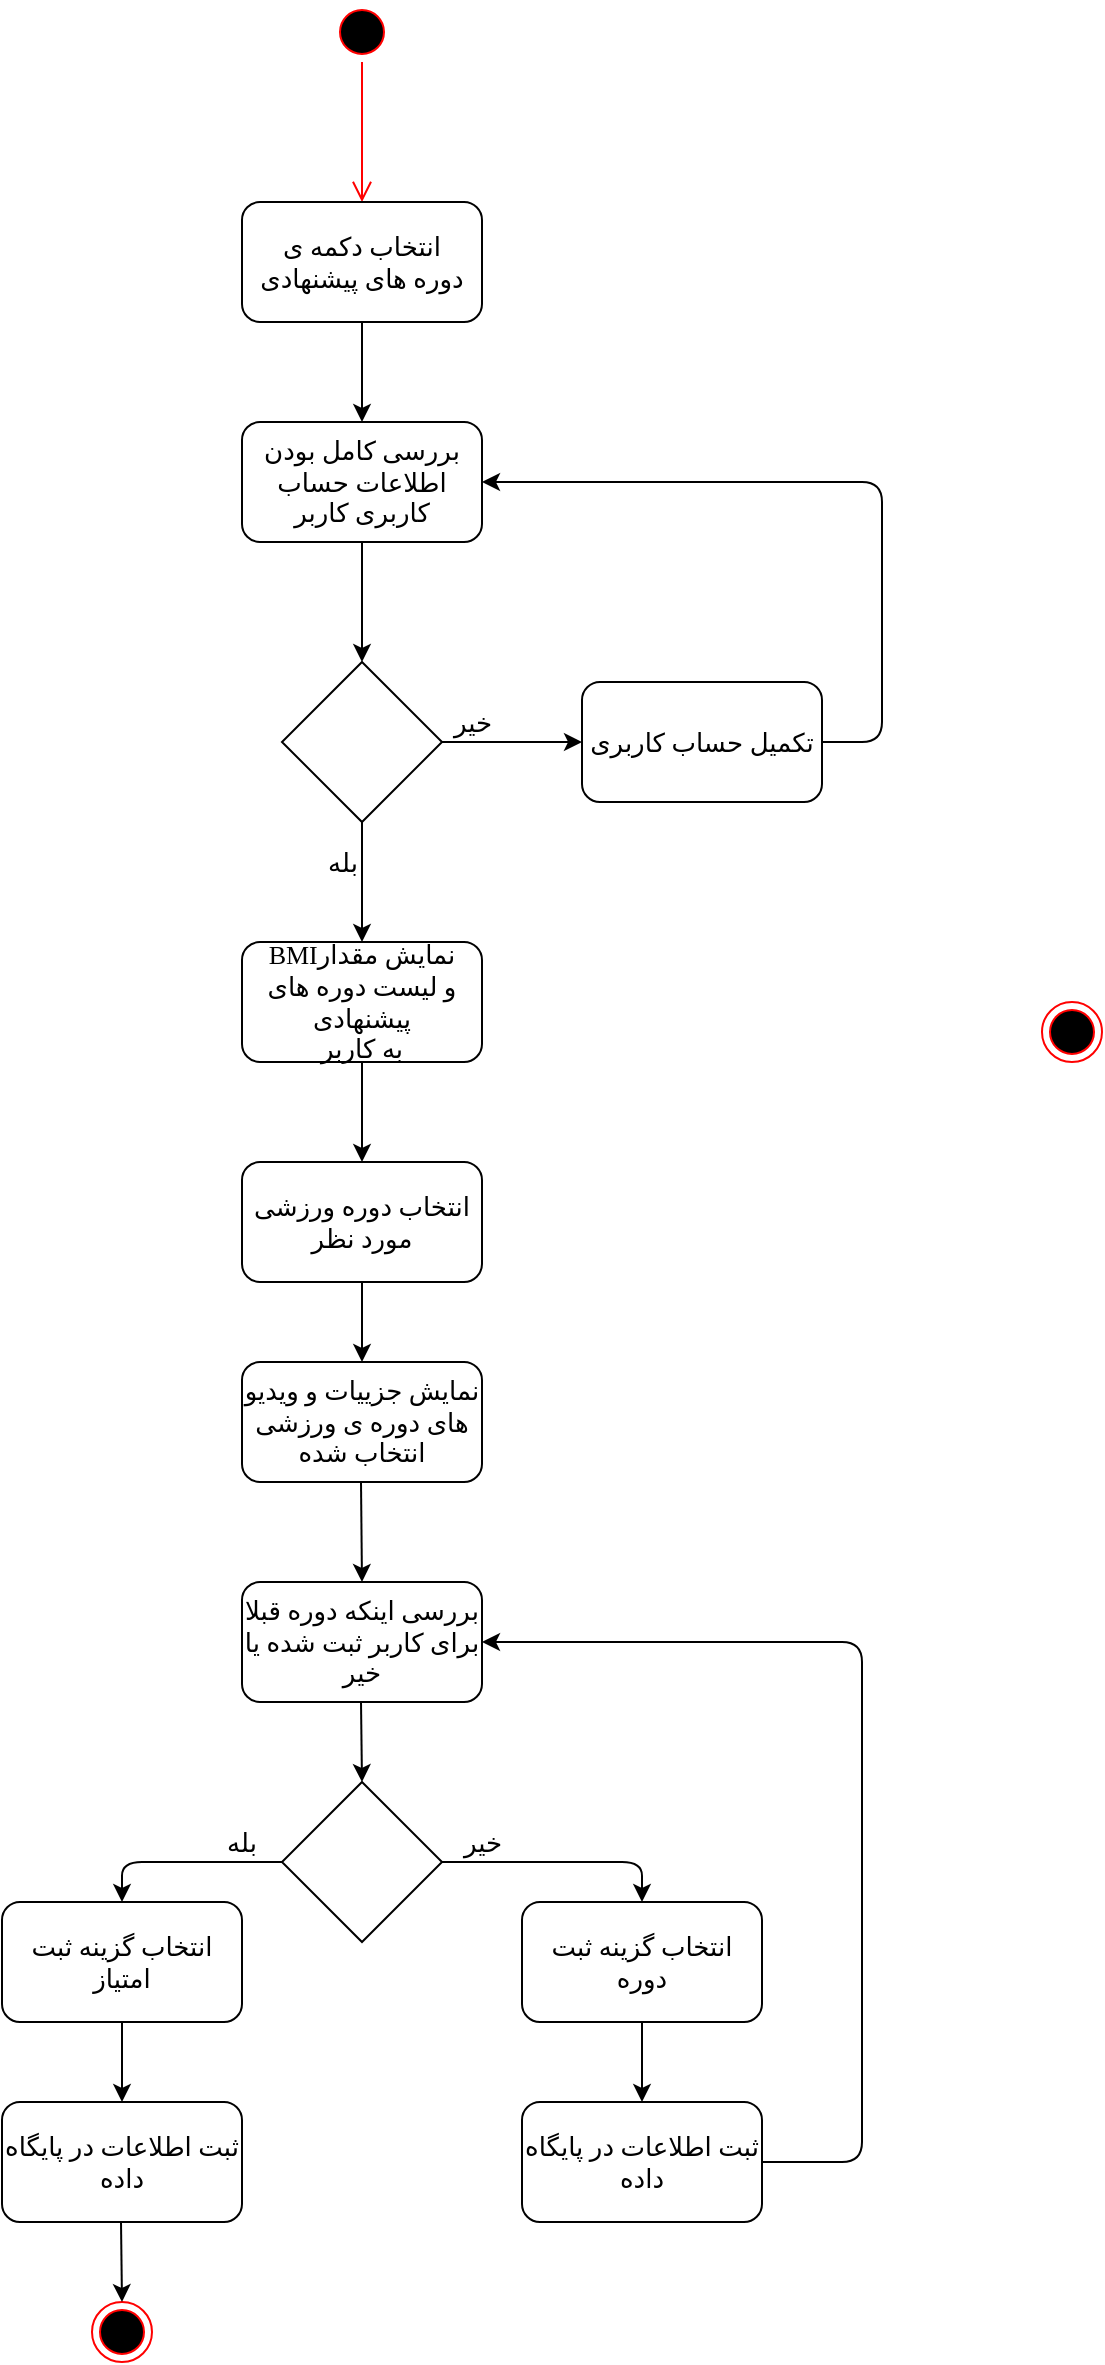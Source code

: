 <mxfile version="14.8.0" type="github">
  <diagram id="ZJVrBKJgZ6AO6duT7ITB" name="Page-1">
    <mxGraphModel dx="1632" dy="436" grid="1" gridSize="10" guides="1" tooltips="1" connect="1" arrows="1" fold="1" page="1" pageScale="1" pageWidth="850" pageHeight="1100" math="0" shadow="0">
      <root>
        <mxCell id="0" />
        <mxCell id="1" parent="0" />
        <mxCell id="iygFAxfcVMYQyXbJ4-kD-1" value="" style="ellipse;html=1;shape=startState;fillColor=#000000;strokeColor=#ff0000;" parent="1" vertex="1">
          <mxGeometry x="145" y="60" width="30" height="30" as="geometry" />
        </mxCell>
        <mxCell id="iygFAxfcVMYQyXbJ4-kD-2" value="" style="edgeStyle=orthogonalEdgeStyle;html=1;verticalAlign=bottom;endArrow=open;endSize=8;strokeColor=#ff0000;entryX=0.5;entryY=0;entryDx=0;entryDy=0;" parent="1" source="iygFAxfcVMYQyXbJ4-kD-1" target="iygFAxfcVMYQyXbJ4-kD-4" edge="1">
          <mxGeometry relative="1" as="geometry">
            <mxPoint x="160" y="150" as="targetPoint" />
          </mxGeometry>
        </mxCell>
        <mxCell id="iygFAxfcVMYQyXbJ4-kD-3" value="" style="edgeStyle=orthogonalEdgeStyle;rounded=0;orthogonalLoop=1;jettySize=auto;html=1;" parent="1" source="iygFAxfcVMYQyXbJ4-kD-4" edge="1">
          <mxGeometry relative="1" as="geometry">
            <mxPoint x="160" y="270" as="targetPoint" />
          </mxGeometry>
        </mxCell>
        <mxCell id="iygFAxfcVMYQyXbJ4-kD-4" value="&lt;div style=&quot;font-size: 13px&quot;&gt;&lt;font style=&quot;font-size: 13px&quot; face=&quot;B Zar&quot;&gt;انتخاب دکمه ی &lt;br&gt;&lt;/font&gt;&lt;/div&gt;&lt;div style=&quot;font-size: 13px&quot;&gt;&lt;font style=&quot;font-size: 13px&quot; face=&quot;B Zar&quot;&gt;دوره های پیشنهادی&lt;/font&gt;&lt;br&gt;&lt;/div&gt;" style="rounded=1;whiteSpace=wrap;html=1;" parent="1" vertex="1">
          <mxGeometry x="100" y="160" width="120" height="60" as="geometry" />
        </mxCell>
        <mxCell id="iygFAxfcVMYQyXbJ4-kD-5" style="edgeStyle=orthogonalEdgeStyle;rounded=0;orthogonalLoop=1;jettySize=auto;html=1;entryX=0.5;entryY=0;entryDx=0;entryDy=0;" parent="1" source="iygFAxfcVMYQyXbJ4-kD-6" edge="1">
          <mxGeometry relative="1" as="geometry">
            <mxPoint x="160" y="640" as="targetPoint" />
          </mxGeometry>
        </mxCell>
        <mxCell id="iygFAxfcVMYQyXbJ4-kD-6" value="&lt;font face=&quot;B Zar&quot; style=&quot;font-size: 13px&quot;&gt;BMIنمایش مقدار&lt;br&gt;و&amp;nbsp;لیست دوره های پیشنهادی&lt;br&gt;&amp;nbsp;به کاربر&amp;nbsp;&lt;/font&gt;" style="rounded=1;whiteSpace=wrap;html=1;" parent="1" vertex="1">
          <mxGeometry x="100" y="530" width="120" height="60" as="geometry" />
        </mxCell>
        <mxCell id="ygSJgp5q-DFjQj9yv-WD-1" value="&lt;font face=&quot;B Zar&quot;&gt;&lt;span style=&quot;font-size: 13px&quot;&gt;بررسی کامل بودن اطلاعات حساب کاربری کاربر&lt;/span&gt;&lt;/font&gt;" style="rounded=1;whiteSpace=wrap;html=1;" vertex="1" parent="1">
          <mxGeometry x="100" y="270" width="120" height="60" as="geometry" />
        </mxCell>
        <mxCell id="ygSJgp5q-DFjQj9yv-WD-2" value="" style="rhombus;whiteSpace=wrap;html=1;fontFamily=B Zar;fontSize=13;" vertex="1" parent="1">
          <mxGeometry x="120" y="390" width="80" height="80" as="geometry" />
        </mxCell>
        <mxCell id="ygSJgp5q-DFjQj9yv-WD-3" value="" style="edgeStyle=orthogonalEdgeStyle;rounded=0;orthogonalLoop=1;jettySize=auto;html=1;exitX=0.5;exitY=1;exitDx=0;exitDy=0;" edge="1" parent="1" source="ygSJgp5q-DFjQj9yv-WD-1">
          <mxGeometry relative="1" as="geometry">
            <mxPoint x="170" y="230" as="sourcePoint" />
            <mxPoint x="160" y="390" as="targetPoint" />
          </mxGeometry>
        </mxCell>
        <mxCell id="ygSJgp5q-DFjQj9yv-WD-4" value="" style="ellipse;html=1;shape=endState;fillColor=#000000;strokeColor=#ff0000;" vertex="1" parent="1">
          <mxGeometry x="500" y="560" width="30" height="30" as="geometry" />
        </mxCell>
        <mxCell id="ygSJgp5q-DFjQj9yv-WD-5" value="" style="edgeStyle=orthogonalEdgeStyle;rounded=0;orthogonalLoop=1;jettySize=auto;html=1;exitX=0.5;exitY=1;exitDx=0;exitDy=0;entryX=0.5;entryY=0;entryDx=0;entryDy=0;" edge="1" parent="1" source="ygSJgp5q-DFjQj9yv-WD-2" target="iygFAxfcVMYQyXbJ4-kD-6">
          <mxGeometry relative="1" as="geometry">
            <mxPoint x="170" y="340" as="sourcePoint" />
            <mxPoint x="170" y="400" as="targetPoint" />
          </mxGeometry>
        </mxCell>
        <mxCell id="ygSJgp5q-DFjQj9yv-WD-6" value="" style="endArrow=classic;html=1;exitX=1;exitY=0.5;exitDx=0;exitDy=0;" edge="1" parent="1" source="ygSJgp5q-DFjQj9yv-WD-2">
          <mxGeometry width="50" height="50" relative="1" as="geometry">
            <mxPoint x="360" y="480" as="sourcePoint" />
            <mxPoint x="270" y="430" as="targetPoint" />
          </mxGeometry>
        </mxCell>
        <mxCell id="ygSJgp5q-DFjQj9yv-WD-7" value="&lt;font face=&quot;B Zar&quot;&gt;&lt;span style=&quot;font-size: 13px&quot;&gt;تکمیل حساب کاربری&lt;/span&gt;&lt;/font&gt;" style="rounded=1;whiteSpace=wrap;html=1;" vertex="1" parent="1">
          <mxGeometry x="270" y="400" width="120" height="60" as="geometry" />
        </mxCell>
        <mxCell id="ygSJgp5q-DFjQj9yv-WD-8" value="" style="endArrow=classic;html=1;exitX=1;exitY=0.5;exitDx=0;exitDy=0;entryX=1;entryY=0.5;entryDx=0;entryDy=0;" edge="1" parent="1" source="ygSJgp5q-DFjQj9yv-WD-7" target="ygSJgp5q-DFjQj9yv-WD-1">
          <mxGeometry width="50" height="50" relative="1" as="geometry">
            <mxPoint x="360" y="370" as="sourcePoint" />
            <mxPoint x="410" y="320" as="targetPoint" />
            <Array as="points">
              <mxPoint x="420" y="430" />
              <mxPoint x="420" y="300" />
            </Array>
          </mxGeometry>
        </mxCell>
        <mxCell id="ygSJgp5q-DFjQj9yv-WD-9" value="&lt;font face=&quot;B Zar&quot; style=&quot;font-size: 13px&quot;&gt;خیر&lt;/font&gt;" style="text;html=1;align=center;verticalAlign=middle;resizable=0;points=[];autosize=1;strokeColor=none;" vertex="1" parent="1">
          <mxGeometry x="200" y="410" width="30" height="20" as="geometry" />
        </mxCell>
        <mxCell id="ygSJgp5q-DFjQj9yv-WD-10" value="&lt;font face=&quot;B Zar&quot; style=&quot;font-size: 13px&quot;&gt;بله&lt;/font&gt;" style="text;html=1;align=center;verticalAlign=middle;resizable=0;points=[];autosize=1;strokeColor=none;" vertex="1" parent="1">
          <mxGeometry x="140" y="480" width="20" height="20" as="geometry" />
        </mxCell>
        <mxCell id="ygSJgp5q-DFjQj9yv-WD-11" value="" style="edgeStyle=orthogonalEdgeStyle;rounded=0;orthogonalLoop=1;jettySize=auto;html=1;" edge="1" parent="1" source="ygSJgp5q-DFjQj9yv-WD-12">
          <mxGeometry relative="1" as="geometry">
            <mxPoint x="160" y="740" as="targetPoint" />
          </mxGeometry>
        </mxCell>
        <mxCell id="ygSJgp5q-DFjQj9yv-WD-12" value="&lt;div&gt;&lt;font style=&quot;font-size: 13px&quot; face=&quot;B Zar&quot;&gt;انتخاب دوره ورزشی مورد نظر&lt;/font&gt;&lt;/div&gt;" style="rounded=1;whiteSpace=wrap;html=1;" vertex="1" parent="1">
          <mxGeometry x="100" y="640" width="120" height="60" as="geometry" />
        </mxCell>
        <mxCell id="ygSJgp5q-DFjQj9yv-WD-13" value="" style="ellipse;html=1;shape=endState;fillColor=#000000;strokeColor=#ff0000;" vertex="1" parent="1">
          <mxGeometry x="25" y="1210" width="30" height="30" as="geometry" />
        </mxCell>
        <mxCell id="ygSJgp5q-DFjQj9yv-WD-14" value="&lt;font style=&quot;font-size: 13px&quot; face=&quot;B Zar&quot;&gt;ثبت اطلاعات در پایگاه داده&lt;/font&gt;" style="rounded=1;whiteSpace=wrap;html=1;" vertex="1" parent="1">
          <mxGeometry x="-20" y="1110" width="120" height="60" as="geometry" />
        </mxCell>
        <mxCell id="ygSJgp5q-DFjQj9yv-WD-15" value="" style="endArrow=classic;html=1;" edge="1" parent="1">
          <mxGeometry width="50" height="50" relative="1" as="geometry">
            <mxPoint x="39.5" y="1170" as="sourcePoint" />
            <mxPoint x="40" y="1210" as="targetPoint" />
          </mxGeometry>
        </mxCell>
        <mxCell id="ygSJgp5q-DFjQj9yv-WD-16" value="&lt;div&gt;&lt;font face=&quot;B Zar&quot; style=&quot;font-size: 13px&quot;&gt;بررسی اینکه دوره قبلا برای کاربر ثبت شده یا خیر&lt;/font&gt;&lt;/div&gt;" style="rounded=1;whiteSpace=wrap;html=1;" vertex="1" parent="1">
          <mxGeometry x="100" y="850" width="120" height="60" as="geometry" />
        </mxCell>
        <mxCell id="ygSJgp5q-DFjQj9yv-WD-17" value="&lt;font face=&quot;B Zar&quot; style=&quot;font-size: 13px&quot;&gt;انتخاب گزینه ثبت امتیاز&lt;/font&gt;" style="rounded=1;whiteSpace=wrap;html=1;" vertex="1" parent="1">
          <mxGeometry x="-20" y="1010" width="120" height="60" as="geometry" />
        </mxCell>
        <mxCell id="ygSJgp5q-DFjQj9yv-WD-18" value="" style="endArrow=classic;html=1;" edge="1" parent="1">
          <mxGeometry width="50" height="50" relative="1" as="geometry">
            <mxPoint x="159.5" y="910" as="sourcePoint" />
            <mxPoint x="160" y="950" as="targetPoint" />
          </mxGeometry>
        </mxCell>
        <mxCell id="ygSJgp5q-DFjQj9yv-WD-19" value="&lt;font face=&quot;B Zar&quot; style=&quot;font-size: 13px&quot;&gt;نمایش جزییات و ویدیو های دوره ی ورزشی انتخاب شده&lt;/font&gt;" style="rounded=1;whiteSpace=wrap;html=1;" vertex="1" parent="1">
          <mxGeometry x="100" y="740" width="120" height="60" as="geometry" />
        </mxCell>
        <mxCell id="ygSJgp5q-DFjQj9yv-WD-20" value="" style="endArrow=classic;html=1;" edge="1" parent="1">
          <mxGeometry width="50" height="50" relative="1" as="geometry">
            <mxPoint x="159.5" y="800" as="sourcePoint" />
            <mxPoint x="160" y="850" as="targetPoint" />
          </mxGeometry>
        </mxCell>
        <mxCell id="ygSJgp5q-DFjQj9yv-WD-21" value="" style="rhombus;whiteSpace=wrap;html=1;" vertex="1" parent="1">
          <mxGeometry x="120" y="950" width="80" height="80" as="geometry" />
        </mxCell>
        <mxCell id="ygSJgp5q-DFjQj9yv-WD-22" value="&lt;font face=&quot;B Zar&quot; style=&quot;font-size: 13px&quot;&gt;ثبت اطلاعات در پایگاه داده&lt;/font&gt;" style="rounded=1;whiteSpace=wrap;html=1;" vertex="1" parent="1">
          <mxGeometry x="240" y="1110" width="120" height="60" as="geometry" />
        </mxCell>
        <mxCell id="ygSJgp5q-DFjQj9yv-WD-23" value="" style="endArrow=classic;html=1;exitX=1;exitY=0.5;exitDx=0;exitDy=0;entryX=1;entryY=0.5;entryDx=0;entryDy=0;" edge="1" parent="1" source="ygSJgp5q-DFjQj9yv-WD-22" target="ygSJgp5q-DFjQj9yv-WD-16">
          <mxGeometry width="50" height="50" relative="1" as="geometry">
            <mxPoint x="299.5" y="1170" as="sourcePoint" />
            <mxPoint x="440" y="867.333" as="targetPoint" />
            <Array as="points">
              <mxPoint x="410" y="1140" />
              <mxPoint x="410" y="1000" />
              <mxPoint x="410" y="880" />
            </Array>
          </mxGeometry>
        </mxCell>
        <mxCell id="ygSJgp5q-DFjQj9yv-WD-24" value="&lt;font face=&quot;B Zar&quot; style=&quot;font-size: 13px&quot;&gt;انتخاب گزینه ثبت دوره&lt;/font&gt;" style="rounded=1;whiteSpace=wrap;html=1;" vertex="1" parent="1">
          <mxGeometry x="240" y="1010" width="120" height="60" as="geometry" />
        </mxCell>
        <mxCell id="ygSJgp5q-DFjQj9yv-WD-25" value="" style="endArrow=classic;html=1;entryX=0.5;entryY=0;entryDx=0;entryDy=0;exitX=0.5;exitY=1;exitDx=0;exitDy=0;" edge="1" parent="1" source="ygSJgp5q-DFjQj9yv-WD-24" target="ygSJgp5q-DFjQj9yv-WD-22">
          <mxGeometry width="50" height="50" relative="1" as="geometry">
            <mxPoint x="250" y="1110" as="sourcePoint" />
            <mxPoint x="300" y="1060" as="targetPoint" />
          </mxGeometry>
        </mxCell>
        <mxCell id="ygSJgp5q-DFjQj9yv-WD-26" value="" style="endArrow=classic;html=1;exitX=1;exitY=0.5;exitDx=0;exitDy=0;entryX=0.5;entryY=0;entryDx=0;entryDy=0;" edge="1" parent="1" source="ygSJgp5q-DFjQj9yv-WD-21" target="ygSJgp5q-DFjQj9yv-WD-24">
          <mxGeometry width="50" height="50" relative="1" as="geometry">
            <mxPoint x="250" y="1120" as="sourcePoint" />
            <mxPoint x="300" y="1070" as="targetPoint" />
            <Array as="points">
              <mxPoint x="300" y="990" />
            </Array>
          </mxGeometry>
        </mxCell>
        <mxCell id="ygSJgp5q-DFjQj9yv-WD-27" value="" style="endArrow=classic;html=1;entryX=0.5;entryY=0;entryDx=0;entryDy=0;" edge="1" parent="1" target="ygSJgp5q-DFjQj9yv-WD-17">
          <mxGeometry width="50" height="50" relative="1" as="geometry">
            <mxPoint x="120" y="990" as="sourcePoint" />
            <mxPoint x="330" y="1070" as="targetPoint" />
            <Array as="points">
              <mxPoint x="40" y="990" />
            </Array>
          </mxGeometry>
        </mxCell>
        <mxCell id="ygSJgp5q-DFjQj9yv-WD-28" value="" style="endArrow=classic;html=1;exitX=0.5;exitY=1;exitDx=0;exitDy=0;entryX=0.5;entryY=0;entryDx=0;entryDy=0;" edge="1" parent="1" source="ygSJgp5q-DFjQj9yv-WD-17" target="ygSJgp5q-DFjQj9yv-WD-14">
          <mxGeometry width="50" height="50" relative="1" as="geometry">
            <mxPoint x="280" y="1120" as="sourcePoint" />
            <mxPoint x="330" y="1070" as="targetPoint" />
          </mxGeometry>
        </mxCell>
        <mxCell id="ygSJgp5q-DFjQj9yv-WD-29" value="&lt;font face=&quot;B Zar&quot; style=&quot;font-size: 13px&quot;&gt;بله&lt;/font&gt;" style="text;html=1;strokeColor=none;fillColor=none;align=center;verticalAlign=middle;whiteSpace=wrap;rounded=0;" vertex="1" parent="1">
          <mxGeometry x="80" y="970" width="40" height="20" as="geometry" />
        </mxCell>
        <mxCell id="ygSJgp5q-DFjQj9yv-WD-30" value="&lt;font face=&quot;B Zar&quot; style=&quot;font-size: 13px&quot;&gt;خیر&lt;/font&gt;" style="text;html=1;align=center;verticalAlign=middle;resizable=0;points=[];autosize=1;strokeColor=none;" vertex="1" parent="1">
          <mxGeometry x="205" y="970" width="30" height="20" as="geometry" />
        </mxCell>
      </root>
    </mxGraphModel>
  </diagram>
</mxfile>
